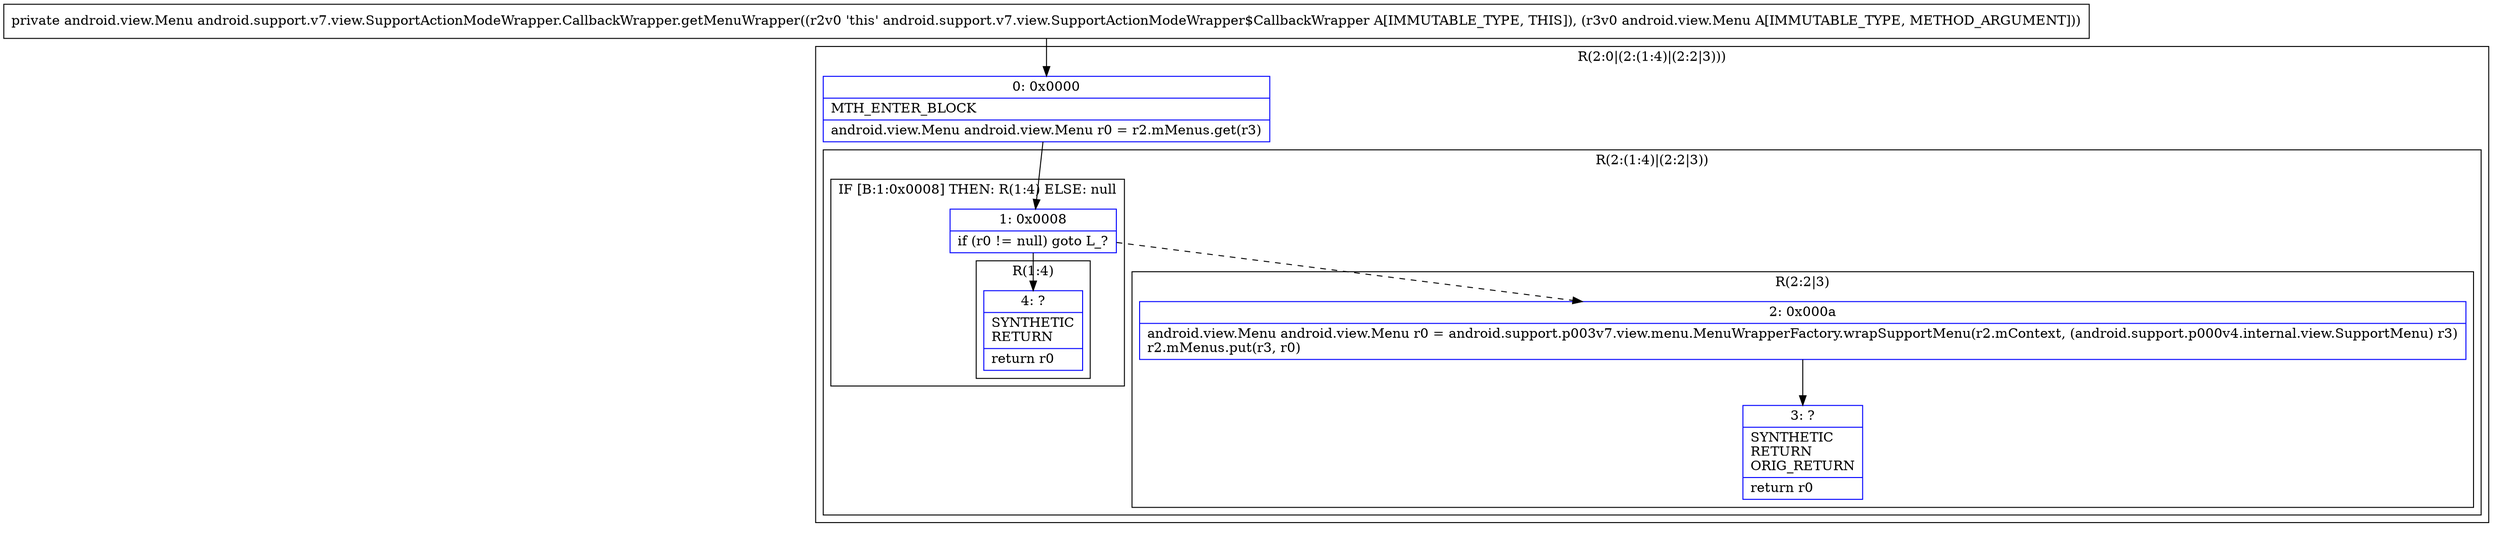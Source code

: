 digraph "CFG forandroid.support.v7.view.SupportActionModeWrapper.CallbackWrapper.getMenuWrapper(Landroid\/view\/Menu;)Landroid\/view\/Menu;" {
subgraph cluster_Region_250109080 {
label = "R(2:0|(2:(1:4)|(2:2|3)))";
node [shape=record,color=blue];
Node_0 [shape=record,label="{0\:\ 0x0000|MTH_ENTER_BLOCK\l|android.view.Menu android.view.Menu r0 = r2.mMenus.get(r3)\l}"];
subgraph cluster_Region_2002563971 {
label = "R(2:(1:4)|(2:2|3))";
node [shape=record,color=blue];
subgraph cluster_IfRegion_1207558890 {
label = "IF [B:1:0x0008] THEN: R(1:4) ELSE: null";
node [shape=record,color=blue];
Node_1 [shape=record,label="{1\:\ 0x0008|if (r0 != null) goto L_?\l}"];
subgraph cluster_Region_476623528 {
label = "R(1:4)";
node [shape=record,color=blue];
Node_4 [shape=record,label="{4\:\ ?|SYNTHETIC\lRETURN\l|return r0\l}"];
}
}
subgraph cluster_Region_484145750 {
label = "R(2:2|3)";
node [shape=record,color=blue];
Node_2 [shape=record,label="{2\:\ 0x000a|android.view.Menu android.view.Menu r0 = android.support.p003v7.view.menu.MenuWrapperFactory.wrapSupportMenu(r2.mContext, (android.support.p000v4.internal.view.SupportMenu) r3)\lr2.mMenus.put(r3, r0)\l}"];
Node_3 [shape=record,label="{3\:\ ?|SYNTHETIC\lRETURN\lORIG_RETURN\l|return r0\l}"];
}
}
}
MethodNode[shape=record,label="{private android.view.Menu android.support.v7.view.SupportActionModeWrapper.CallbackWrapper.getMenuWrapper((r2v0 'this' android.support.v7.view.SupportActionModeWrapper$CallbackWrapper A[IMMUTABLE_TYPE, THIS]), (r3v0 android.view.Menu A[IMMUTABLE_TYPE, METHOD_ARGUMENT])) }"];
MethodNode -> Node_0;
Node_0 -> Node_1;
Node_1 -> Node_2[style=dashed];
Node_1 -> Node_4;
Node_2 -> Node_3;
}

